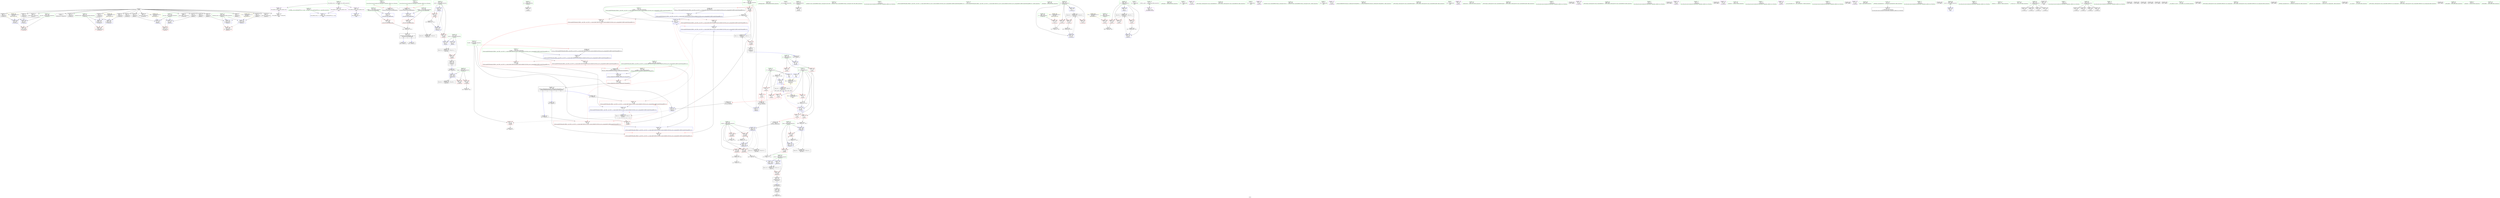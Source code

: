 digraph "SVFG" {
	label="SVFG";

	Node0x55bc6b2b18e0 [shape=record,color=grey,label="{NodeID: 0\nNullPtr}"];
	Node0x55bc6b2b18e0 -> Node0x55bc6b2d31c0[style=solid];
	Node0x55bc6b2b18e0 -> Node0x55bc6b2d32c0[style=solid];
	Node0x55bc6b2b18e0 -> Node0x55bc6b2d3390[style=solid];
	Node0x55bc6b2b18e0 -> Node0x55bc6b2d3460[style=solid];
	Node0x55bc6b2b18e0 -> Node0x55bc6b2d3530[style=solid];
	Node0x55bc6b2b18e0 -> Node0x55bc6b2d3600[style=solid];
	Node0x55bc6b2b18e0 -> Node0x55bc6b2d36d0[style=solid];
	Node0x55bc6b2b18e0 -> Node0x55bc6b2d37a0[style=solid];
	Node0x55bc6b2b18e0 -> Node0x55bc6b2d3870[style=solid];
	Node0x55bc6b2b18e0 -> Node0x55bc6b2d3940[style=solid];
	Node0x55bc6b2b18e0 -> Node0x55bc6b2d3a10[style=solid];
	Node0x55bc6b2b18e0 -> Node0x55bc6b2d3ae0[style=solid];
	Node0x55bc6b2b18e0 -> Node0x55bc6b2d3bb0[style=solid];
	Node0x55bc6b2b18e0 -> Node0x55bc6b2d3c80[style=solid];
	Node0x55bc6b2b18e0 -> Node0x55bc6b2d3d50[style=solid];
	Node0x55bc6b2b18e0 -> Node0x55bc6b2d3e20[style=solid];
	Node0x55bc6b2b18e0 -> Node0x55bc6b2d3ef0[style=solid];
	Node0x55bc6b2b18e0 -> Node0x55bc6b2d93e0[style=solid];
	Node0x55bc6b30f400 [shape=record,color=black,label="{NodeID: 443\n314 = PHI(211, 211, )\n1st arg _ZStorSt13_Ios_OpenmodeS_ }"];
	Node0x55bc6b30f400 -> Node0x55bc6b2d4cc0[style=solid];
	Node0x55bc6b2f46b0 [shape=record,color=black,label="{NodeID: 360\nMR_26V_2 = PHI(MR_26V_4, MR_26V_1, )\npts\{142 \}\n}"];
	Node0x55bc6b2d4160 [shape=record,color=blue,label="{NodeID: 194\n137\<--164\nretval\<--\n_Z5solvev\n}"];
	Node0x55bc6b2d4160 -> Node0x55bc6b2f41b0[style=dashed];
	Node0x55bc6b2d1170 [shape=record,color=black,label="{NodeID: 111\n390\<--373\n\<--in\n_Z6solve_v\n}"];
	Node0x55bc6b2cf3e0 [shape=record,color=green,label="{NodeID: 28\n55\<--56\nA.addr\<--A.addr_field_insensitive\n_Z3gcdxx\n|{|<s4>3}}"];
	Node0x55bc6b2cf3e0 -> Node0x55bc6b2d6f60[style=solid];
	Node0x55bc6b2cf3e0 -> Node0x55bc6b2d7030[style=solid];
	Node0x55bc6b2cf3e0 -> Node0x55bc6b2d94e0[style=solid];
	Node0x55bc6b2cf3e0 -> Node0x55bc6b2d9680[style=solid];
	Node0x55bc6b2cf3e0:s4 -> Node0x55bc6b30f7a0[style=solid,color=red];
	Node0x55bc6b2d7370 [shape=record,color=red,label="{NodeID: 139\n95\<--78\n\<--__a.addr\n_ZSt4swapIxENSt9enable_ifIXsr6__and_ISt6__not_ISt15__is_tuple_likeIT_EESt21is_move_constructibleIS3_ESt18is_move_assignableIS3_EEE5valueEvE4typeERS3_SC_\n}"];
	Node0x55bc6b2d7370 -> Node0x55bc6b2d99c0[style=solid];
	Node0x55bc6b2d1ca0 [shape=record,color=green,label="{NodeID: 56\n235\<--236\n_ZNSi6ignoreEl\<--_ZNSi6ignoreEl_field_insensitive\n}"];
	Node0x55bc6b2e3aa0 [shape=record,color=grey,label="{NodeID: 333\n129 = cmp(128, 122, )\n}"];
	Node0x55bc6b2e3aa0 -> Node0x55bc6b2d9dd0[style=solid];
	Node0x55bc6b2d8a30 [shape=record,color=red,label="{NodeID: 167\n430\<--377\nexn\<--exn.slot\n_Z6solve_v\n}"];
	Node0x55bc6b2d3600 [shape=record,color=black,label="{NodeID: 84\n268\<--3\n\<--dummyVal\n_Z7solve_Av\n}"];
	Node0x55bc6b2d3600 -> Node0x55bc6b2d4980[style=solid];
	Node0x55bc6b2c60c0 [shape=record,color=green,label="{NodeID: 1\n7\<--1\n__dso_handle\<--dummyObj\nGlob }"];
	Node0x55bc6b30f580 [shape=record,color=black,label="{NodeID: 444\n53 = PHI(145, )\n0th arg _Z3gcdxx }"];
	Node0x55bc6b30f580 -> Node0x55bc6b2d94e0[style=solid];
	Node0x55bc6b2f4bb0 [shape=record,color=black,label="{NodeID: 361\nMR_28V_2 = PHI(MR_28V_4, MR_28V_1, )\npts\{144 \}\n}"];
	Node0x55bc6b2d4230 [shape=record,color=blue,label="{NodeID: 195\n141\<--122\nresult\<--\n_Z5solvev\n}"];
	Node0x55bc6b2d4230 -> Node0x55bc6b2d7ed0[style=dashed];
	Node0x55bc6b2d4230 -> Node0x55bc6b2d7fa0[style=dashed];
	Node0x55bc6b2d4230 -> Node0x55bc6b2d44a0[style=dashed];
	Node0x55bc6b2d4230 -> Node0x55bc6b2f46b0[style=dashed];
	Node0x55bc6b2d1240 [shape=record,color=black,label="{NodeID: 112\n398\<--375\n\<--out\n_Z6solve_v\n}"];
	Node0x55bc6b2cf4b0 [shape=record,color=green,label="{NodeID: 29\n57\<--58\nB.addr\<--B.addr_field_insensitive\n_Z3gcdxx\n|{|<s3>3}}"];
	Node0x55bc6b2cf4b0 -> Node0x55bc6b2d7100[style=solid];
	Node0x55bc6b2cf4b0 -> Node0x55bc6b2d71d0[style=solid];
	Node0x55bc6b2cf4b0 -> Node0x55bc6b2d95b0[style=solid];
	Node0x55bc6b2cf4b0:s3 -> Node0x55bc6b30f8b0[style=solid,color=red];
	Node0x55bc6b2d7440 [shape=record,color=red,label="{NodeID: 140\n92\<--80\n\<--__b.addr\n_ZSt4swapIxENSt9enable_ifIXsr6__and_ISt6__not_ISt15__is_tuple_likeIT_EESt21is_move_constructibleIS3_ESt18is_move_assignableIS3_EEE5valueEvE4typeERS3_SC_\n|{<s0>5}}"];
	Node0x55bc6b2d7440:s0 -> Node0x55bc6b30f9f0[style=solid,color=red];
	Node0x55bc6b2d1da0 [shape=record,color=green,label="{NodeID: 57\n244\<--245\n_ZStlsISt11char_traitsIcEERSt13basic_ostreamIcT_ES5_PKc\<--_ZStlsISt11char_traitsIcEERSt13basic_ostreamIcT_ES5_PKc_field_insensitive\n}"];
	Node0x55bc6b2e3c20 [shape=record,color=grey,label="{NodeID: 334\n253 = cmp(252, 164, )\n}"];
	Node0x55bc6b2d8b00 [shape=record,color=red,label="{NodeID: 168\n431\<--379\nsel\<--ehselector.slot\n_Z6solve_v\n}"];
	Node0x55bc6b2d36d0 [shape=record,color=black,label="{NodeID: 85\n270\<--3\n\<--dummyVal\n_Z7solve_Av\n}"];
	Node0x55bc6b2d36d0 -> Node0x55bc6b2d4a50[style=solid];
	Node0x55bc6b2c77e0 [shape=record,color=green,label="{NodeID: 2\n9\<--1\n\<--dummyObj\nCan only get source location for instruction, argument, global var or function.}"];
	Node0x55bc6b30f690 [shape=record,color=black,label="{NodeID: 445\n54 = PHI(146, )\n1st arg _Z3gcdxx }"];
	Node0x55bc6b30f690 -> Node0x55bc6b2d95b0[style=solid];
	Node0x55bc6b2d4300 [shape=record,color=blue,label="{NodeID: 196\n143\<--168\ntemp\<--div3\n_Z5solvev\n}"];
	Node0x55bc6b2d4300 -> Node0x55bc6b2d8070[style=dashed];
	Node0x55bc6b2d4300 -> Node0x55bc6b2d8140[style=dashed];
	Node0x55bc6b2d4300 -> Node0x55bc6b2d43d0[style=dashed];
	Node0x55bc6b2d4300 -> Node0x55bc6b2f4bb0[style=dashed];
	Node0x55bc6b2d1310 [shape=record,color=black,label="{NodeID: 113\n435\<--440\n_ZSt4moveIRxEONSt16remove_referenceIT_E4typeEOS2__ret\<--\n_ZSt4moveIRxEONSt16remove_referenceIT_E4typeEOS2_\n|{<s0>4|<s1>5|<s2>6}}"];
	Node0x55bc6b2d1310:s0 -> Node0x55bc6b311250[style=solid,color=blue];
	Node0x55bc6b2d1310:s1 -> Node0x55bc6b3113f0[style=solid,color=blue];
	Node0x55bc6b2d1310:s2 -> Node0x55bc6b310b30[style=solid,color=blue];
	Node0x55bc6b2cf580 [shape=record,color=green,label="{NodeID: 30\n70\<--71\n_ZSt4swapIxENSt9enable_ifIXsr6__and_ISt6__not_ISt15__is_tuple_likeIT_EESt21is_move_constructibleIS3_ESt18is_move_assignableIS3_EEE5valueEvE4typeERS3_SC_\<--_ZSt4swapIxENSt9enable_ifIXsr6__and_ISt6__not_ISt15__is_tuple_likeIT_EESt21is_move_constructibleIS3_ESt18is_move_assignableIS3_EEE5valueEvE4typeERS3_SC__field_insensitive\n}"];
	Node0x55bc6b2d7510 [shape=record,color=red,label="{NodeID: 141\n99\<--80\n\<--__b.addr\n_ZSt4swapIxENSt9enable_ifIXsr6__and_ISt6__not_ISt15__is_tuple_likeIT_EESt21is_move_constructibleIS3_ESt18is_move_assignableIS3_EEE5valueEvE4typeERS3_SC_\n}"];
	Node0x55bc6b2d7510 -> Node0x55bc6b2d9a90[style=solid];
	Node0x55bc6b2d1ea0 [shape=record,color=green,label="{NodeID: 58\n248\<--249\n_ZNSolsEi\<--_ZNSolsEi_field_insensitive\n}"];
	Node0x55bc6b2e3da0 [shape=record,color=grey,label="{NodeID: 335\n227 = cmp(225, 226, )\n}"];
	Node0x55bc6b2d8bd0 [shape=record,color=red,label="{NodeID: 169\n395\<--381\n\<--T\n_Z6solve_v\n}"];
	Node0x55bc6b2d8bd0 -> Node0x55bc6b2e43a0[style=solid];
	Node0x55bc6b2d37a0 [shape=record,color=black,label="{NodeID: 86\n305\<--3\nlpad.val\<--dummyVal\n_Z7solve_Av\n}"];
	Node0x55bc6b2c2cc0 [shape=record,color=green,label="{NodeID: 3\n13\<--1\n.str\<--dummyObj\nGlob }"];
	Node0x55bc6b30f7a0 [shape=record,color=black,label="{NodeID: 446\n76 = PHI(55, )\n0th arg _ZSt4swapIxENSt9enable_ifIXsr6__and_ISt6__not_ISt15__is_tuple_likeIT_EESt21is_move_constructibleIS3_ESt18is_move_assignableIS3_EEE5valueEvE4typeERS3_SC_ }"];
	Node0x55bc6b30f7a0 -> Node0x55bc6b2d9750[style=solid];
	Node0x55bc6b2d43d0 [shape=record,color=blue,label="{NodeID: 197\n143\<--176\ntemp\<--div5\n_Z5solvev\n}"];
	Node0x55bc6b2d43d0 -> Node0x55bc6b2d8070[style=dashed];
	Node0x55bc6b2d43d0 -> Node0x55bc6b2d8140[style=dashed];
	Node0x55bc6b2d43d0 -> Node0x55bc6b2d43d0[style=dashed];
	Node0x55bc6b2d43d0 -> Node0x55bc6b2f4bb0[style=dashed];
	Node0x55bc6b2d13e0 [shape=record,color=purple,label="{NodeID: 114\n34\<--4\n\<--_ZStL8__ioinit\n__cxx_global_var_init\n}"];
	Node0x55bc6b2cf680 [shape=record,color=green,label="{NodeID: 31\n78\<--79\n__a.addr\<--__a.addr_field_insensitive\n_ZSt4swapIxENSt9enable_ifIXsr6__and_ISt6__not_ISt15__is_tuple_likeIT_EESt21is_move_constructibleIS3_ESt18is_move_assignableIS3_EEE5valueEvE4typeERS3_SC_\n}"];
	Node0x55bc6b2cf680 -> Node0x55bc6b2d72a0[style=solid];
	Node0x55bc6b2cf680 -> Node0x55bc6b2d7370[style=solid];
	Node0x55bc6b2cf680 -> Node0x55bc6b2d9750[style=solid];
	Node0x55bc6b2da5f0 [shape=record,color=yellow,style=double,label="{NodeID: 391\n30V_1 = ENCHI(MR_30V_0)\npts\{195 \}\nFun[_Z7solve_Av]}"];
	Node0x55bc6b2da5f0 -> Node0x55bc6b2d47e0[style=dashed];
	Node0x55bc6b2da5f0 -> Node0x55bc6b2d4980[style=dashed];
	Node0x55bc6b2d75e0 [shape=record,color=red,label="{NodeID: 142\n90\<--87\n\<--call\n_ZSt4swapIxENSt9enable_ifIXsr6__and_ISt6__not_ISt15__is_tuple_likeIT_EESt21is_move_constructibleIS3_ESt18is_move_assignableIS3_EEE5valueEvE4typeERS3_SC_\n}"];
	Node0x55bc6b2d75e0 -> Node0x55bc6b2d98f0[style=solid];
	Node0x55bc6b2d1fa0 [shape=record,color=green,label="{NodeID: 59\n258\<--259\n_ZNSolsEx\<--_ZNSolsEx_field_insensitive\n}"];
	Node0x55bc6b2e3f20 [shape=record,color=grey,label="{NodeID: 336\n112 = cmp(111, 9, )\n}"];
	Node0x55bc6b2d8ca0 [shape=record,color=red,label="{NodeID: 170\n394\<--383\n\<--tt\n_Z6solve_v\n}"];
	Node0x55bc6b2d8ca0 -> Node0x55bc6b2e43a0[style=solid];
	Node0x55bc6b2d3870 [shape=record,color=black,label="{NodeID: 87\n306\<--3\nlpad.val28\<--dummyVal\n_Z7solve_Av\n}"];
	Node0x55bc6b2c6b90 [shape=record,color=green,label="{NodeID: 4\n15\<--1\n.str.1\<--dummyObj\nGlob }"];
	Node0x55bc6b30f8b0 [shape=record,color=black,label="{NodeID: 447\n77 = PHI(57, )\n1st arg _ZSt4swapIxENSt9enable_ifIXsr6__and_ISt6__not_ISt15__is_tuple_likeIT_EESt21is_move_constructibleIS3_ESt18is_move_assignableIS3_EEE5valueEvE4typeERS3_SC_ }"];
	Node0x55bc6b30f8b0 -> Node0x55bc6b2d9820[style=solid];
	Node0x55bc6b2d44a0 [shape=record,color=blue,label="{NodeID: 198\n141\<--179\nresult\<--inc\n_Z5solvev\n}"];
	Node0x55bc6b2d44a0 -> Node0x55bc6b2d7ed0[style=dashed];
	Node0x55bc6b2d44a0 -> Node0x55bc6b2d7fa0[style=dashed];
	Node0x55bc6b2d44a0 -> Node0x55bc6b2d44a0[style=dashed];
	Node0x55bc6b2d44a0 -> Node0x55bc6b2f46b0[style=dashed];
	Node0x55bc6b2d5fe0 [shape=record,color=purple,label="{NodeID: 115\n204\<--13\n\<--.str\n_Z7solve_Av\n}"];
	Node0x55bc6b2cf750 [shape=record,color=green,label="{NodeID: 32\n80\<--81\n__b.addr\<--__b.addr_field_insensitive\n_ZSt4swapIxENSt9enable_ifIXsr6__and_ISt6__not_ISt15__is_tuple_likeIT_EESt21is_move_constructibleIS3_ESt18is_move_assignableIS3_EEE5valueEvE4typeERS3_SC_\n}"];
	Node0x55bc6b2cf750 -> Node0x55bc6b2d7440[style=solid];
	Node0x55bc6b2cf750 -> Node0x55bc6b2d7510[style=solid];
	Node0x55bc6b2cf750 -> Node0x55bc6b2d9820[style=solid];
	Node0x55bc6b2da700 [shape=record,color=yellow,style=double,label="{NodeID: 392\n32V_1 = ENCHI(MR_32V_0)\npts\{197 \}\nFun[_Z7solve_Av]}"];
	Node0x55bc6b2da700 -> Node0x55bc6b2d48b0[style=dashed];
	Node0x55bc6b2da700 -> Node0x55bc6b2d4a50[style=dashed];
	Node0x55bc6b2d76b0 [shape=record,color=red,label="{NodeID: 143\n94\<--93\n\<--call1\n_ZSt4swapIxENSt9enable_ifIXsr6__and_ISt6__not_ISt15__is_tuple_likeIT_EESt21is_move_constructibleIS3_ESt18is_move_assignableIS3_EEE5valueEvE4typeERS3_SC_\n}"];
	Node0x55bc6b2d76b0 -> Node0x55bc6b2d99c0[style=solid];
	Node0x55bc6b2d20a0 [shape=record,color=green,label="{NodeID: 60\n273\<--274\n_ZNSt14basic_ofstreamIcSt11char_traitsIcEED1Ev\<--_ZNSt14basic_ofstreamIcSt11char_traitsIcEED1Ev_field_insensitive\n}"];
	Node0x55bc6b2e40a0 [shape=record,color=grey,label="{NodeID: 337\n121 = cmp(119, 122, )\n}"];
	Node0x55bc6b2d8d70 [shape=record,color=red,label="{NodeID: 171\n401\<--383\n\<--tt\n_Z6solve_v\n}"];
	Node0x55bc6b2d3940 [shape=record,color=black,label="{NodeID: 88\n410\<--3\n\<--dummyVal\n_Z6solve_v\n}"];
	Node0x55bc6b2c6c20 [shape=record,color=green,label="{NodeID: 5\n17\<--1\n.str.2\<--dummyObj\nGlob }"];
	Node0x55bc6b30f9f0 [shape=record,color=black,label="{NodeID: 448\n436 = PHI(86, 92, 82, )\n0th arg _ZSt4moveIRxEONSt16remove_referenceIT_E4typeEOS2_ }"];
	Node0x55bc6b30f9f0 -> Node0x55bc6b2dc300[style=solid];
	Node0x55bc6b2d4570 [shape=record,color=blue,label="{NodeID: 199\n137\<--182\nretval\<--\n_Z5solvev\n}"];
	Node0x55bc6b2d4570 -> Node0x55bc6b2f41b0[style=dashed];
	Node0x55bc6b2d6070 [shape=record,color=purple,label="{NodeID: 116\n385\<--13\n\<--.str\n_Z6solve_v\n}"];
	Node0x55bc6b2cf820 [shape=record,color=green,label="{NodeID: 33\n82\<--83\n__tmp\<--__tmp_field_insensitive\n_ZSt4swapIxENSt9enable_ifIXsr6__and_ISt6__not_ISt15__is_tuple_likeIT_EESt21is_move_constructibleIS3_ESt18is_move_assignableIS3_EEE5valueEvE4typeERS3_SC_\n|{|<s1>6}}"];
	Node0x55bc6b2cf820 -> Node0x55bc6b2d98f0[style=solid];
	Node0x55bc6b2cf820:s1 -> Node0x55bc6b30f9f0[style=solid,color=red];
	Node0x55bc6b2da7e0 [shape=record,color=yellow,style=double,label="{NodeID: 393\n34V_1 = ENCHI(MR_34V_0)\npts\{199 \}\nFun[_Z7solve_Av]}"];
	Node0x55bc6b2da7e0 -> Node0x55bc6b2d83b0[style=dashed];
	Node0x55bc6b2d7780 [shape=record,color=red,label="{NodeID: 144\n98\<--97\n\<--call2\n_ZSt4swapIxENSt9enable_ifIXsr6__and_ISt6__not_ISt15__is_tuple_likeIT_EESt21is_move_constructibleIS3_ESt18is_move_assignableIS3_EEE5valueEvE4typeERS3_SC_\n}"];
	Node0x55bc6b2d7780 -> Node0x55bc6b2d9a90[style=solid];
	Node0x55bc6b2d21a0 [shape=record,color=green,label="{NodeID: 61\n283\<--284\n_ZStlsISt11char_traitsIcEERSt13basic_ostreamIcT_ES5_c\<--_ZStlsISt11char_traitsIcEERSt13basic_ostreamIcT_ES5_c_field_insensitive\n}"];
	Node0x55bc6b2e4220 [shape=record,color=grey,label="{NodeID: 338\n173 = cmp(171, 172, )\n}"];
	Node0x55bc6b2d8e40 [shape=record,color=red,label="{NodeID: 172\n406\<--383\n\<--tt\n_Z6solve_v\n}"];
	Node0x55bc6b2d8e40 -> Node0x55bc6b2e3320[style=solid];
	Node0x55bc6b2d3a10 [shape=record,color=black,label="{NodeID: 89\n411\<--3\n\<--dummyVal\n_Z6solve_v\n}"];
	Node0x55bc6b2d3a10 -> Node0x55bc6b2dbfc0[style=solid];
	Node0x55bc6b2c62a0 [shape=record,color=green,label="{NodeID: 6\n19\<--1\n.str.3\<--dummyObj\nGlob }"];
	Node0x55bc6b310900 [shape=record,color=black,label="{NodeID: 449\n209 = PHI(312, )\n}"];
	Node0x55bc6b2d4640 [shape=record,color=blue,label="{NodeID: 200\n200\<--223\ntt\<--\n_Z7solve_Av\n}"];
	Node0x55bc6b2d4640 -> Node0x55bc6b2f32b0[style=dashed];
	Node0x55bc6b2d6100 [shape=record,color=purple,label="{NodeID: 117\n214\<--15\n\<--.str.1\n_Z7solve_Av\n}"];
	Node0x55bc6b2cf8f0 [shape=record,color=green,label="{NodeID: 34\n88\<--89\n_ZSt4moveIRxEONSt16remove_referenceIT_E4typeEOS2_\<--_ZSt4moveIRxEONSt16remove_referenceIT_E4typeEOS2__field_insensitive\n}"];
	Node0x55bc6b2d7850 [shape=record,color=red,label="{NodeID: 145\n132\<--106\n\<--retval\n_Z6power2x\n}"];
	Node0x55bc6b2d7850 -> Node0x55bc6b2d06e0[style=solid];
	Node0x55bc6b2d22a0 [shape=record,color=green,label="{NodeID: 62\n291\<--292\n_ZNSt14basic_ifstreamIcSt11char_traitsIcEE5closeEv\<--_ZNSt14basic_ifstreamIcSt11char_traitsIcEE5closeEv_field_insensitive\n}"];
	Node0x55bc6b2e43a0 [shape=record,color=grey,label="{NodeID: 339\n396 = cmp(394, 395, )\n}"];
	Node0x55bc6b2d8f10 [shape=record,color=red,label="{NodeID: 173\n440\<--437\n\<--__t.addr\n_ZSt4moveIRxEONSt16remove_referenceIT_E4typeEOS2_\n}"];
	Node0x55bc6b2d8f10 -> Node0x55bc6b2d1310[style=solid];
	Node0x55bc6b2d3ae0 [shape=record,color=black,label="{NodeID: 90\n413\<--3\n\<--dummyVal\n_Z6solve_v\n}"];
	Node0x55bc6b2d3ae0 -> Node0x55bc6b2dc090[style=solid];
	Node0x55bc6b2c6360 [shape=record,color=green,label="{NodeID: 7\n21\<--1\n.str.4\<--dummyObj\nGlob }"];
	Node0x55bc6b310b30 [shape=record,color=black,label="{NodeID: 450\n97 = PHI(435, )\n}"];
	Node0x55bc6b310b30 -> Node0x55bc6b2d7780[style=solid];
	Node0x55bc6b2d4710 [shape=record,color=blue,label="{NodeID: 201\n202\<--239\ntemp\<--call12\n_Z7solve_Av\n}"];
	Node0x55bc6b2d4710 -> Node0x55bc6b2d86f0[style=dashed];
	Node0x55bc6b2d4710 -> Node0x55bc6b2d87c0[style=dashed];
	Node0x55bc6b2d4710 -> Node0x55bc6b2f37b0[style=dashed];
	Node0x55bc6b2d61d0 [shape=record,color=purple,label="{NodeID: 118\n388\<--15\n\<--.str.1\n_Z6solve_v\n}"];
	Node0x55bc6b2cf9f0 [shape=record,color=green,label="{NodeID: 35\n102\<--103\n_Z6power2x\<--_Z6power2x_field_insensitive\n}"];
	Node0x55bc6b2d7920 [shape=record,color=red,label="{NodeID: 146\n111\<--108\n\<--N.addr\n_Z6power2x\n}"];
	Node0x55bc6b2d7920 -> Node0x55bc6b2e3f20[style=solid];
	Node0x55bc6b2d23a0 [shape=record,color=green,label="{NodeID: 63\n294\<--295\n_ZNSt14basic_ofstreamIcSt11char_traitsIcEE5closeEv\<--_ZNSt14basic_ofstreamIcSt11char_traitsIcEE5closeEv_field_insensitive\n}"];
	Node0x55bc6b2e4520 [shape=record,color=grey,label="{NodeID: 340\n160 = cmp(159, 161, )\n}"];
	Node0x55bc6b2d8fe0 [shape=record,color=blue,label="{NodeID: 174\n8\<--9\nP\<--\nGlob }"];
	Node0x55bc6b2d8fe0 -> Node0x55bc6b2d9f70[style=dashed];
	Node0x55bc6b2d3bb0 [shape=record,color=black,label="{NodeID: 91\n416\<--3\n\<--dummyVal\n_Z6solve_v\n}"];
	Node0x55bc6b2c6420 [shape=record,color=green,label="{NodeID: 8\n24\<--1\n\<--dummyObj\nCan only get source location for instruction, argument, global var or function.}"];
	Node0x55bc6b310c70 [shape=record,color=black,label="{NodeID: 451\n230 = PHI()\n}"];
	Node0x55bc6b2d47e0 [shape=record,color=blue,label="{NodeID: 202\n194\<--262\nexn.slot\<--\n_Z7solve_Av\n}"];
	Node0x55bc6b2d47e0 -> Node0x55bc6b2d8210[style=dashed];
	Node0x55bc6b2d62a0 [shape=record,color=purple,label="{NodeID: 119\n242\<--17\n\<--.str.2\n_Z7solve_Av\n}"];
	Node0x55bc6b2cfaf0 [shape=record,color=green,label="{NodeID: 36\n106\<--107\nretval\<--retval_field_insensitive\n_Z6power2x\n}"];
	Node0x55bc6b2cfaf0 -> Node0x55bc6b2d7850[style=solid];
	Node0x55bc6b2cfaf0 -> Node0x55bc6b2d9c30[style=solid];
	Node0x55bc6b2cfaf0 -> Node0x55bc6b2d9dd0[style=solid];
	Node0x55bc6b2d79f0 [shape=record,color=red,label="{NodeID: 147\n118\<--108\n\<--N.addr\n_Z6power2x\n}"];
	Node0x55bc6b2d79f0 -> Node0x55bc6b2e2d20[style=solid];
	Node0x55bc6b2d24a0 [shape=record,color=green,label="{NodeID: 64\n298\<--299\n_ZNSt14basic_ifstreamIcSt11char_traitsIcEED1Ev\<--_ZNSt14basic_ifstreamIcSt11char_traitsIcEED1Ev_field_insensitive\n}"];
	Node0x55bc6b2e46a0 [shape=record,color=grey,label="{NodeID: 341\n63 = cmp(62, 9, )\n}"];
	Node0x55bc6b2d90e0 [shape=record,color=blue,label="{NodeID: 175\n11\<--9\nQ\<--\nGlob }"];
	Node0x55bc6b2d90e0 -> Node0x55bc6b2d9f70[style=dashed];
	Node0x55bc6b2d3c80 [shape=record,color=black,label="{NodeID: 92\n417\<--3\n\<--dummyVal\n_Z6solve_v\n}"];
	Node0x55bc6b2d3c80 -> Node0x55bc6b2dc160[style=solid];
	Node0x55bc6b2c6ef0 [shape=record,color=green,label="{NodeID: 9\n115\<--1\n\<--dummyObj\nCan only get source location for instruction, argument, global var or function.}"];
	Node0x55bc6b310d40 [shape=record,color=black,label="{NodeID: 452\n234 = PHI()\n}"];
	Node0x55bc6b2d48b0 [shape=record,color=blue,label="{NodeID: 203\n196\<--264\nehselector.slot\<--\n_Z7solve_Av\n}"];
	Node0x55bc6b2d48b0 -> Node0x55bc6b2d82e0[style=dashed];
	Node0x55bc6b2d6370 [shape=record,color=purple,label="{NodeID: 120\n399\<--17\n\<--.str.2\n_Z6solve_v\n}"];
	Node0x55bc6b2cfbc0 [shape=record,color=green,label="{NodeID: 37\n108\<--109\nN.addr\<--N.addr_field_insensitive\n_Z6power2x\n}"];
	Node0x55bc6b2cfbc0 -> Node0x55bc6b2d7920[style=solid];
	Node0x55bc6b2cfbc0 -> Node0x55bc6b2d79f0[style=solid];
	Node0x55bc6b2cfbc0 -> Node0x55bc6b2d7ac0[style=solid];
	Node0x55bc6b2cfbc0 -> Node0x55bc6b2d7b90[style=solid];
	Node0x55bc6b2cfbc0 -> Node0x55bc6b2d9b60[style=solid];
	Node0x55bc6b2cfbc0 -> Node0x55bc6b2d9d00[style=solid];
	Node0x55bc6b2d7ac0 [shape=record,color=red,label="{NodeID: 148\n124\<--108\n\<--N.addr\n_Z6power2x\n}"];
	Node0x55bc6b2d7ac0 -> Node0x55bc6b2e37a0[style=solid];
	Node0x55bc6b2d25a0 [shape=record,color=green,label="{NodeID: 65\n315\<--316\n__a.addr\<--__a.addr_field_insensitive\n_ZStorSt13_Ios_OpenmodeS_\n}"];
	Node0x55bc6b2d25a0 -> Node0x55bc6b2d8890[style=solid];
	Node0x55bc6b2d25a0 -> Node0x55bc6b2d4bf0[style=solid];
	Node0x55bc6b2d91e0 [shape=record,color=blue,label="{NodeID: 176\n446\<--24\nllvm.global_ctors_0\<--\nGlob }"];
	Node0x55bc6b2d3d50 [shape=record,color=black,label="{NodeID: 93\n419\<--3\n\<--dummyVal\n_Z6solve_v\n}"];
	Node0x55bc6b2d3d50 -> Node0x55bc6b2dc230[style=solid];
	Node0x55bc6b2c6fb0 [shape=record,color=green,label="{NodeID: 10\n120\<--1\n\<--dummyObj\nCan only get source location for instruction, argument, global var or function.}"];
	Node0x55bc6b310e10 [shape=record,color=black,label="{NodeID: 453\n238 = PHI()\n}"];
	Node0x55bc6b2d4980 [shape=record,color=blue,label="{NodeID: 204\n194\<--268\nexn.slot\<--\n_Z7solve_Av\n}"];
	Node0x55bc6b2d4980 -> Node0x55bc6b2d8210[style=dashed];
	Node0x55bc6b2d6440 [shape=record,color=purple,label="{NodeID: 121\n250\<--19\n\<--.str.3\n_Z7solve_Av\n}"];
	Node0x55bc6b2cfc90 [shape=record,color=green,label="{NodeID: 38\n134\<--135\n_Z5solvev\<--_Z5solvev_field_insensitive\n}"];
	Node0x55bc6b2d7b90 [shape=record,color=red,label="{NodeID: 149\n128\<--108\n\<--N.addr\n_Z6power2x\n}"];
	Node0x55bc6b2d7b90 -> Node0x55bc6b2e3aa0[style=solid];
	Node0x55bc6b2d2670 [shape=record,color=green,label="{NodeID: 66\n317\<--318\n__b.addr\<--__b.addr_field_insensitive\n_ZStorSt13_Ios_OpenmodeS_\n}"];
	Node0x55bc6b2d2670 -> Node0x55bc6b2d8960[style=solid];
	Node0x55bc6b2d2670 -> Node0x55bc6b2d4cc0[style=solid];
	Node0x55bc6b2eedb0 [shape=record,color=black,label="{NodeID: 343\nMR_2V_3 = PHI(MR_2V_5, MR_2V_2, )\npts\{56 \}\n}"];
	Node0x55bc6b2eedb0 -> Node0x55bc6b2d6f60[style=dashed];
	Node0x55bc6b2eedb0 -> Node0x55bc6b2d7030[style=dashed];
	Node0x55bc6b2eedb0 -> Node0x55bc6b2d9680[style=dashed];
	Node0x55bc6b2d92e0 [shape=record,color=blue,label="{NodeID: 177\n447\<--25\nllvm.global_ctors_1\<--_GLOBAL__sub_I_decltypeNULL_0_1.cpp\nGlob }"];
	Node0x55bc6b2d3e20 [shape=record,color=black,label="{NodeID: 94\n432\<--3\nlpad.val\<--dummyVal\n_Z6solve_v\n}"];
	Node0x55bc6b2c7070 [shape=record,color=green,label="{NodeID: 11\n122\<--1\n\<--dummyObj\nCan only get source location for instruction, argument, global var or function.}"];
	Node0x55bc6b310ee0 [shape=record,color=black,label="{NodeID: 454\n239 = PHI(136, )\n}"];
	Node0x55bc6b310ee0 -> Node0x55bc6b2d4710[style=solid];
	Node0x55bc6b2d4a50 [shape=record,color=blue,label="{NodeID: 205\n196\<--270\nehselector.slot\<--\n_Z7solve_Av\n}"];
	Node0x55bc6b2d4a50 -> Node0x55bc6b2d82e0[style=dashed];
	Node0x55bc6b2d6510 [shape=record,color=purple,label="{NodeID: 122\n403\<--19\n\<--.str.3\n_Z6solve_v\n}"];
	Node0x55bc6b2cfd90 [shape=record,color=green,label="{NodeID: 39\n137\<--138\nretval\<--retval_field_insensitive\n_Z5solvev\n}"];
	Node0x55bc6b2cfd90 -> Node0x55bc6b2d7c60[style=solid];
	Node0x55bc6b2cfd90 -> Node0x55bc6b2d4160[style=solid];
	Node0x55bc6b2cfd90 -> Node0x55bc6b2d4570[style=solid];
	Node0x55bc6b2d7c60 [shape=record,color=red,label="{NodeID: 150\n185\<--137\n\<--retval\n_Z5solvev\n}"];
	Node0x55bc6b2d7c60 -> Node0x55bc6b2d0950[style=solid];
	Node0x55bc6b2d2740 [shape=record,color=green,label="{NodeID: 67\n325\<--326\n__gxx_personality_v0\<--__gxx_personality_v0_field_insensitive\n}"];
	Node0x55bc6b2ef2b0 [shape=record,color=black,label="{NodeID: 344\nMR_4V_3 = PHI(MR_4V_4, MR_4V_2, )\npts\{58 \}\n|{|<s2>3|<s3>3|<s4>3|<s5>3}}"];
	Node0x55bc6b2ef2b0 -> Node0x55bc6b2d7100[style=dashed];
	Node0x55bc6b2ef2b0 -> Node0x55bc6b2d71d0[style=dashed];
	Node0x55bc6b2ef2b0:s2 -> Node0x55bc6b2d75e0[style=dashed,color=red];
	Node0x55bc6b2ef2b0:s3 -> Node0x55bc6b2d76b0[style=dashed,color=red];
	Node0x55bc6b2ef2b0:s4 -> Node0x55bc6b2d7780[style=dashed,color=red];
	Node0x55bc6b2ef2b0:s5 -> Node0x55bc6b2d9a90[style=dashed,color=red];
	Node0x55bc6b2d93e0 [shape=record,color=blue, style = dotted,label="{NodeID: 178\n448\<--3\nllvm.global_ctors_2\<--dummyVal\nGlob }"];
	Node0x55bc6b2d3ef0 [shape=record,color=black,label="{NodeID: 95\n433\<--3\nlpad.val13\<--dummyVal\n_Z6solve_v\n}"];
	Node0x55bc6b2ce490 [shape=record,color=green,label="{NodeID: 12\n161\<--1\n\<--dummyObj\nCan only get source location for instruction, argument, global var or function.}"];
	Node0x55bc6b3110b0 [shape=record,color=black,label="{NodeID: 455\n243 = PHI()\n}"];
	Node0x55bc6b2d4b20 [shape=record,color=blue,label="{NodeID: 206\n200\<--287\ntt\<--inc\n_Z7solve_Av\n}"];
	Node0x55bc6b2d4b20 -> Node0x55bc6b2f32b0[style=dashed];
	Node0x55bc6b2d65e0 [shape=record,color=purple,label="{NodeID: 123\n277\<--21\n\<--.str.4\n_Z7solve_Av\n}"];
	Node0x55bc6b2cfe60 [shape=record,color=green,label="{NodeID: 40\n139\<--140\ng\<--g_field_insensitive\n_Z5solvev\n}"];
	Node0x55bc6b2cfe60 -> Node0x55bc6b2d7d30[style=solid];
	Node0x55bc6b2cfe60 -> Node0x55bc6b2d7e00[style=solid];
	Node0x55bc6b2cfe60 -> Node0x55bc6b2d9ea0[style=solid];
	Node0x55bc6b2d7d30 [shape=record,color=red,label="{NodeID: 151\n149\<--139\n\<--g\n_Z5solvev\n}"];
	Node0x55bc6b2d7d30 -> Node0x55bc6b2e31a0[style=solid];
	Node0x55bc6b2d2840 [shape=record,color=green,label="{NodeID: 68\n362\<--363\nmain\<--main_field_insensitive\n}"];
	Node0x55bc6b2ef7b0 [shape=record,color=black,label="{NodeID: 345\nMR_55V_3 = PHI(MR_55V_4, MR_55V_2, )\npts\{384 \}\n}"];
	Node0x55bc6b2ef7b0 -> Node0x55bc6b2d8ca0[style=dashed];
	Node0x55bc6b2ef7b0 -> Node0x55bc6b2d8d70[style=dashed];
	Node0x55bc6b2ef7b0 -> Node0x55bc6b2d8e40[style=dashed];
	Node0x55bc6b2ef7b0 -> Node0x55bc6b2d4f30[style=dashed];
	Node0x55bc6b2d94e0 [shape=record,color=blue,label="{NodeID: 179\n55\<--53\nA.addr\<--A\n_Z3gcdxx\n}"];
	Node0x55bc6b2d94e0 -> Node0x55bc6b2eedb0[style=dashed];
	Node0x55bc6b2d0510 [shape=record,color=black,label="{NodeID: 96\n36\<--37\n\<--_ZNSt8ios_base4InitD1Ev\nCan only get source location for instruction, argument, global var or function.}"];
	Node0x55bc6b2ce520 [shape=record,color=green,label="{NodeID: 13\n164\<--1\n\<--dummyObj\nCan only get source location for instruction, argument, global var or function.}"];
	Node0x55bc6b311180 [shape=record,color=black,label="{NodeID: 456\n35 = PHI()\n}"];
	Node0x55bc6b2d4bf0 [shape=record,color=blue,label="{NodeID: 207\n315\<--313\n__a.addr\<--__a\n_ZStorSt13_Ios_OpenmodeS_\n}"];
	Node0x55bc6b2d4bf0 -> Node0x55bc6b2d8890[style=dashed];
	Node0x55bc6b2d66b0 [shape=record,color=purple,label="{NodeID: 124\n446\<--23\nllvm.global_ctors_0\<--llvm.global_ctors\nGlob }"];
	Node0x55bc6b2d66b0 -> Node0x55bc6b2d91e0[style=solid];
	Node0x55bc6b2cff30 [shape=record,color=green,label="{NodeID: 41\n141\<--142\nresult\<--result_field_insensitive\n_Z5solvev\n}"];
	Node0x55bc6b2cff30 -> Node0x55bc6b2d7ed0[style=solid];
	Node0x55bc6b2cff30 -> Node0x55bc6b2d7fa0[style=solid];
	Node0x55bc6b2cff30 -> Node0x55bc6b2d4230[style=solid];
	Node0x55bc6b2cff30 -> Node0x55bc6b2d44a0[style=solid];
	Node0x55bc6b2d7e00 [shape=record,color=red,label="{NodeID: 152\n153\<--139\n\<--g\n_Z5solvev\n}"];
	Node0x55bc6b2d7e00 -> Node0x55bc6b2e3020[style=solid];
	Node0x55bc6b2d2940 [shape=record,color=green,label="{NodeID: 69\n365\<--366\nretval\<--retval_field_insensitive\nmain\n}"];
	Node0x55bc6b2d2940 -> Node0x55bc6b2d4d90[style=solid];
	Node0x55bc6b2d95b0 [shape=record,color=blue,label="{NodeID: 180\n57\<--54\nB.addr\<--B\n_Z3gcdxx\n}"];
	Node0x55bc6b2d95b0 -> Node0x55bc6b2ef2b0[style=dashed];
	Node0x55bc6b2d0610 [shape=record,color=black,label="{NodeID: 97\n52\<--73\n_Z3gcdxx_ret\<--\n_Z3gcdxx\n|{<s0>7}}"];
	Node0x55bc6b2d0610:s0 -> Node0x55bc6b311530[style=solid,color=blue];
	Node0x55bc6b2ce5e0 [shape=record,color=green,label="{NodeID: 14\n206\<--1\n\<--dummyObj\nCan only get source location for instruction, argument, global var or function.}"];
	Node0x55bc6b311250 [shape=record,color=black,label="{NodeID: 457\n87 = PHI(435, )\n}"];
	Node0x55bc6b311250 -> Node0x55bc6b2d75e0[style=solid];
	Node0x55bc6b2d4cc0 [shape=record,color=blue,label="{NodeID: 208\n317\<--314\n__b.addr\<--__b\n_ZStorSt13_Ios_OpenmodeS_\n}"];
	Node0x55bc6b2d4cc0 -> Node0x55bc6b2d8960[style=dashed];
	Node0x55bc6b2d67b0 [shape=record,color=purple,label="{NodeID: 125\n447\<--23\nllvm.global_ctors_1\<--llvm.global_ctors\nGlob }"];
	Node0x55bc6b2d67b0 -> Node0x55bc6b2d92e0[style=solid];
	Node0x55bc6b2d0000 [shape=record,color=green,label="{NodeID: 42\n143\<--144\ntemp\<--temp_field_insensitive\n_Z5solvev\n}"];
	Node0x55bc6b2d0000 -> Node0x55bc6b2d8070[style=solid];
	Node0x55bc6b2d0000 -> Node0x55bc6b2d8140[style=solid];
	Node0x55bc6b2d0000 -> Node0x55bc6b2d4300[style=solid];
	Node0x55bc6b2d0000 -> Node0x55bc6b2d43d0[style=solid];
	Node0x55bc6b2d7ed0 [shape=record,color=red,label="{NodeID: 153\n178\<--141\n\<--result\n_Z5solvev\n}"];
	Node0x55bc6b2d7ed0 -> Node0x55bc6b2e2a20[style=solid];
	Node0x55bc6b2d2a10 [shape=record,color=green,label="{NodeID: 70\n370\<--371\n_Z6solve_v\<--_Z6solve_v_field_insensitive\n}"];
	Node0x55bc6b2d9680 [shape=record,color=blue,label="{NodeID: 181\n55\<--67\nA.addr\<--rem\n_Z3gcdxx\n|{<s0>3|<s1>3|<s2>3}}"];
	Node0x55bc6b2d9680:s0 -> Node0x55bc6b2d75e0[style=dashed,color=red];
	Node0x55bc6b2d9680:s1 -> Node0x55bc6b2d76b0[style=dashed,color=red];
	Node0x55bc6b2d9680:s2 -> Node0x55bc6b2d99c0[style=dashed,color=red];
	Node0x55bc6b2d06e0 [shape=record,color=black,label="{NodeID: 98\n104\<--132\n_Z6power2x_ret\<--\n_Z6power2x\n|{<s0>8}}"];
	Node0x55bc6b2d06e0:s0 -> Node0x55bc6b311670[style=solid,color=blue];
	Node0x55bc6b2ce6e0 [shape=record,color=green,label="{NodeID: 15\n210\<--1\n\<--dummyObj\nCan only get source location for instruction, argument, global var or function.|{<s0>10|<s1>31}}"];
	Node0x55bc6b2ce6e0:s0 -> Node0x55bc6b30f130[style=solid,color=red];
	Node0x55bc6b2ce6e0:s1 -> Node0x55bc6b30f130[style=solid,color=red];
	Node0x55bc6b3113f0 [shape=record,color=black,label="{NodeID: 458\n93 = PHI(435, )\n}"];
	Node0x55bc6b3113f0 -> Node0x55bc6b2d76b0[style=solid];
	Node0x55bc6b2d4d90 [shape=record,color=blue,label="{NodeID: 209\n365\<--161\nretval\<--\nmain\n}"];
	Node0x55bc6b2d68b0 [shape=record,color=purple,label="{NodeID: 126\n448\<--23\nllvm.global_ctors_2\<--llvm.global_ctors\nGlob }"];
	Node0x55bc6b2d68b0 -> Node0x55bc6b2d93e0[style=solid];
	Node0x55bc6b2d00d0 [shape=record,color=green,label="{NodeID: 43\n187\<--188\n_Z7solve_Av\<--_Z7solve_Av_field_insensitive\n}"];
	Node0x55bc6b2d7fa0 [shape=record,color=red,label="{NodeID: 154\n182\<--141\n\<--result\n_Z5solvev\n}"];
	Node0x55bc6b2d7fa0 -> Node0x55bc6b2d4570[style=solid];
	Node0x55bc6b2d2b10 [shape=record,color=green,label="{NodeID: 71\n373\<--374\nin\<--in_field_insensitive\n_Z6solve_v\n}"];
	Node0x55bc6b2d2b10 -> Node0x55bc6b2d1170[style=solid];
	Node0x55bc6b2d9750 [shape=record,color=blue,label="{NodeID: 182\n78\<--76\n__a.addr\<--__a\n_ZSt4swapIxENSt9enable_ifIXsr6__and_ISt6__not_ISt15__is_tuple_likeIT_EESt21is_move_constructibleIS3_ESt18is_move_assignableIS3_EEE5valueEvE4typeERS3_SC_\n}"];
	Node0x55bc6b2d9750 -> Node0x55bc6b2d72a0[style=dashed];
	Node0x55bc6b2d9750 -> Node0x55bc6b2d7370[style=dashed];
	Node0x55bc6b2d07b0 [shape=record,color=black,label="{NodeID: 99\n159\<--158\nconv\<--call2\n_Z5solvev\n}"];
	Node0x55bc6b2d07b0 -> Node0x55bc6b2e4520[style=solid];
	Node0x55bc6b2ce7e0 [shape=record,color=green,label="{NodeID: 16\n211\<--1\n\<--dummyObj\nCan only get source location for instruction, argument, global var or function.|{<s0>10|<s1>31}}"];
	Node0x55bc6b2ce7e0:s0 -> Node0x55bc6b30f400[style=solid,color=red];
	Node0x55bc6b2ce7e0:s1 -> Node0x55bc6b30f400[style=solid,color=red];
	Node0x55bc6b311530 [shape=record,color=black,label="{NodeID: 459\n147 = PHI(52, )\n}"];
	Node0x55bc6b311530 -> Node0x55bc6b2d9ea0[style=solid];
	Node0x55bc6b2d4e60 [shape=record,color=blue,label="{NodeID: 210\n383\<--223\ntt\<--\n_Z6solve_v\n}"];
	Node0x55bc6b2d4e60 -> Node0x55bc6b2ef7b0[style=dashed];
	Node0x55bc6b2d69b0 [shape=record,color=red,label="{NodeID: 127\n145\<--8\n\<--P\n_Z5solvev\n|{<s0>7}}"];
	Node0x55bc6b2d69b0:s0 -> Node0x55bc6b30f580[style=solid,color=red];
	Node0x55bc6b2d01d0 [shape=record,color=green,label="{NodeID: 44\n190\<--191\nin\<--in_field_insensitive\n_Z7solve_Av\n}"];
	Node0x55bc6b2d01d0 -> Node0x55bc6b2d0a20[style=solid];
	Node0x55bc6b2d01d0 -> Node0x55bc6b2d0af0[style=solid];
	Node0x55bc6b2d01d0 -> Node0x55bc6b2d0bc0[style=solid];
	Node0x55bc6b2d01d0 -> Node0x55bc6b2d0c90[style=solid];
	Node0x55bc6b2d8070 [shape=record,color=red,label="{NodeID: 155\n171\<--143\n\<--temp\n_Z5solvev\n}"];
	Node0x55bc6b2d8070 -> Node0x55bc6b2e4220[style=solid];
	Node0x55bc6b2d2be0 [shape=record,color=green,label="{NodeID: 72\n375\<--376\nout\<--out_field_insensitive\n_Z6solve_v\n}"];
	Node0x55bc6b2d2be0 -> Node0x55bc6b2d1240[style=solid];
	Node0x55bc6b2d9820 [shape=record,color=blue,label="{NodeID: 183\n80\<--77\n__b.addr\<--__b\n_ZSt4swapIxENSt9enable_ifIXsr6__and_ISt6__not_ISt15__is_tuple_likeIT_EESt21is_move_constructibleIS3_ESt18is_move_assignableIS3_EEE5valueEvE4typeERS3_SC_\n}"];
	Node0x55bc6b2d9820 -> Node0x55bc6b2d7440[style=dashed];
	Node0x55bc6b2d9820 -> Node0x55bc6b2d7510[style=dashed];
	Node0x55bc6b2d0880 [shape=record,color=black,label="{NodeID: 100\n364\<--161\nmain_ret\<--\nmain\n}"];
	Node0x55bc6b2ce8e0 [shape=record,color=green,label="{NodeID: 17\n223\<--1\n\<--dummyObj\nCan only get source location for instruction, argument, global var or function.}"];
	Node0x55bc6b311670 [shape=record,color=black,label="{NodeID: 460\n158 = PHI(104, )\n}"];
	Node0x55bc6b311670 -> Node0x55bc6b2d07b0[style=solid];
	Node0x55bc6b2d4f30 [shape=record,color=blue,label="{NodeID: 211\n383\<--407\ntt\<--inc\n_Z6solve_v\n}"];
	Node0x55bc6b2d4f30 -> Node0x55bc6b2ef7b0[style=dashed];
	Node0x55bc6b2d6a80 [shape=record,color=red,label="{NodeID: 128\n150\<--8\n\<--P\n_Z5solvev\n}"];
	Node0x55bc6b2d6a80 -> Node0x55bc6b2e31a0[style=solid];
	Node0x55bc6b2d02a0 [shape=record,color=green,label="{NodeID: 45\n192\<--193\nout\<--out_field_insensitive\n_Z7solve_Av\n}"];
	Node0x55bc6b2d02a0 -> Node0x55bc6b2d0d60[style=solid];
	Node0x55bc6b2d02a0 -> Node0x55bc6b2d0e30[style=solid];
	Node0x55bc6b2d02a0 -> Node0x55bc6b2d0f00[style=solid];
	Node0x55bc6b2d02a0 -> Node0x55bc6b2d0fd0[style=solid];
	Node0x55bc6b2e2a20 [shape=record,color=grey,label="{NodeID: 322\n179 = Binary(178, 122, )\n}"];
	Node0x55bc6b2e2a20 -> Node0x55bc6b2d44a0[style=solid];
	Node0x55bc6b2d8140 [shape=record,color=red,label="{NodeID: 156\n175\<--143\n\<--temp\n_Z5solvev\n}"];
	Node0x55bc6b2d8140 -> Node0x55bc6b2e34a0[style=solid];
	Node0x55bc6b2d2cb0 [shape=record,color=green,label="{NodeID: 73\n377\<--378\nexn.slot\<--exn.slot_field_insensitive\n_Z6solve_v\n}"];
	Node0x55bc6b2d2cb0 -> Node0x55bc6b2d8a30[style=solid];
	Node0x55bc6b2d2cb0 -> Node0x55bc6b2dbfc0[style=solid];
	Node0x55bc6b2d2cb0 -> Node0x55bc6b2dc160[style=solid];
	Node0x55bc6b2d98f0 [shape=record,color=blue,label="{NodeID: 184\n82\<--90\n__tmp\<--\n_ZSt4swapIxENSt9enable_ifIXsr6__and_ISt6__not_ISt15__is_tuple_likeIT_EESt21is_move_constructibleIS3_ESt18is_move_assignableIS3_EEE5valueEvE4typeERS3_SC_\n}"];
	Node0x55bc6b2d98f0 -> Node0x55bc6b2d76b0[style=dashed];
	Node0x55bc6b2d98f0 -> Node0x55bc6b2d7780[style=dashed];
	Node0x55bc6b2d0950 [shape=record,color=black,label="{NodeID: 101\n136\<--185\n_Z5solvev_ret\<--\n_Z5solvev\n|{<s0>16}}"];
	Node0x55bc6b2d0950:s0 -> Node0x55bc6b310ee0[style=solid,color=blue];
	Node0x55bc6b2ce9e0 [shape=record,color=green,label="{NodeID: 18\n282\<--1\n\<--dummyObj\nCan only get source location for instruction, argument, global var or function.}"];
	Node0x55bc6b3117b0 [shape=record,color=black,label="{NodeID: 461\n219 = PHI()\n}"];
	Node0x55bc6b2f80b0 [shape=record,color=yellow,style=double,label="{NodeID: 378\n49V_1 = ENCHI(MR_49V_0)\npts\{378 \}\nFun[_Z6solve_v]}"];
	Node0x55bc6b2f80b0 -> Node0x55bc6b2dbfc0[style=dashed];
	Node0x55bc6b2f80b0 -> Node0x55bc6b2dc160[style=dashed];
	Node0x55bc6b2dbfc0 [shape=record,color=blue,label="{NodeID: 212\n377\<--411\nexn.slot\<--\n_Z6solve_v\n}"];
	Node0x55bc6b2dbfc0 -> Node0x55bc6b2d8a30[style=dashed];
	Node0x55bc6b2d6b50 [shape=record,color=red,label="{NodeID: 129\n172\<--8\n\<--P\n_Z5solvev\n}"];
	Node0x55bc6b2d6b50 -> Node0x55bc6b2e4220[style=solid];
	Node0x55bc6b2d0370 [shape=record,color=green,label="{NodeID: 46\n194\<--195\nexn.slot\<--exn.slot_field_insensitive\n_Z7solve_Av\n}"];
	Node0x55bc6b2d0370 -> Node0x55bc6b2d8210[style=solid];
	Node0x55bc6b2d0370 -> Node0x55bc6b2d47e0[style=solid];
	Node0x55bc6b2d0370 -> Node0x55bc6b2d4980[style=solid];
	Node0x55bc6b2e2ba0 [shape=record,color=grey,label="{NodeID: 323\n323 = Binary(321, 322, )\n}"];
	Node0x55bc6b2e2ba0 -> Node0x55bc6b2d10a0[style=solid];
	Node0x55bc6b2d8210 [shape=record,color=red,label="{NodeID: 157\n303\<--194\nexn\<--exn.slot\n_Z7solve_Av\n}"];
	Node0x55bc6b2d2d80 [shape=record,color=green,label="{NodeID: 74\n379\<--380\nehselector.slot\<--ehselector.slot_field_insensitive\n_Z6solve_v\n}"];
	Node0x55bc6b2d2d80 -> Node0x55bc6b2d8b00[style=solid];
	Node0x55bc6b2d2d80 -> Node0x55bc6b2dc090[style=solid];
	Node0x55bc6b2d2d80 -> Node0x55bc6b2dc230[style=solid];
	Node0x55bc6b2d99c0 [shape=record,color=blue,label="{NodeID: 185\n95\<--94\n\<--\n_ZSt4swapIxENSt9enable_ifIXsr6__and_ISt6__not_ISt15__is_tuple_likeIT_EESt21is_move_constructibleIS3_ESt18is_move_assignableIS3_EEE5valueEvE4typeERS3_SC_\n|{|<s1>3}}"];
	Node0x55bc6b2d99c0 -> Node0x55bc6b2d7780[style=dashed];
	Node0x55bc6b2d99c0:s1 -> Node0x55bc6b2eedb0[style=dashed,color=blue];
	Node0x55bc6b2d0a20 [shape=record,color=black,label="{NodeID: 102\n218\<--190\n\<--in\n_Z7solve_Av\n}"];
	Node0x55bc6b2ceae0 [shape=record,color=green,label="{NodeID: 19\n4\<--6\n_ZStL8__ioinit\<--_ZStL8__ioinit_field_insensitive\nGlob }"];
	Node0x55bc6b2ceae0 -> Node0x55bc6b2d13e0[style=solid];
	Node0x55bc6b311880 [shape=record,color=black,label="{NodeID: 462\n278 = PHI()\n}"];
	Node0x55bc6b2f81c0 [shape=record,color=yellow,style=double,label="{NodeID: 379\n51V_1 = ENCHI(MR_51V_0)\npts\{380 \}\nFun[_Z6solve_v]}"];
	Node0x55bc6b2f81c0 -> Node0x55bc6b2dc090[style=dashed];
	Node0x55bc6b2f81c0 -> Node0x55bc6b2dc230[style=dashed];
	Node0x55bc6b2dc090 [shape=record,color=blue,label="{NodeID: 213\n379\<--413\nehselector.slot\<--\n_Z6solve_v\n}"];
	Node0x55bc6b2dc090 -> Node0x55bc6b2d8b00[style=dashed];
	Node0x55bc6b2d6c20 [shape=record,color=red,label="{NodeID: 130\n146\<--11\n\<--Q\n_Z5solvev\n|{<s0>7}}"];
	Node0x55bc6b2d6c20:s0 -> Node0x55bc6b30f690[style=solid,color=red];
	Node0x55bc6b2d0440 [shape=record,color=green,label="{NodeID: 47\n196\<--197\nehselector.slot\<--ehselector.slot_field_insensitive\n_Z7solve_Av\n}"];
	Node0x55bc6b2d0440 -> Node0x55bc6b2d82e0[style=solid];
	Node0x55bc6b2d0440 -> Node0x55bc6b2d48b0[style=solid];
	Node0x55bc6b2d0440 -> Node0x55bc6b2d4a50[style=solid];
	Node0x55bc6b2e2d20 [shape=record,color=grey,label="{NodeID: 324\n119 = Binary(118, 120, )\n}"];
	Node0x55bc6b2e2d20 -> Node0x55bc6b2e40a0[style=solid];
	Node0x55bc6b2d82e0 [shape=record,color=red,label="{NodeID: 158\n304\<--196\nsel\<--ehselector.slot\n_Z7solve_Av\n}"];
	Node0x55bc6b2d2e50 [shape=record,color=green,label="{NodeID: 75\n381\<--382\nT\<--T_field_insensitive\n_Z6solve_v\n}"];
	Node0x55bc6b2d2e50 -> Node0x55bc6b2d8bd0[style=solid];
	Node0x55bc6b2f1c10 [shape=record,color=yellow,style=double,label="{NodeID: 435\n40V_2 = CSCHI(MR_40V_1)\npts\{10 12 \}\nCS[]}"];
	Node0x55bc6b2d9a90 [shape=record,color=blue,label="{NodeID: 186\n99\<--98\n\<--\n_ZSt4swapIxENSt9enable_ifIXsr6__and_ISt6__not_ISt15__is_tuple_likeIT_EESt21is_move_constructibleIS3_ESt18is_move_assignableIS3_EEE5valueEvE4typeERS3_SC_\n|{<s0>3}}"];
	Node0x55bc6b2d9a90:s0 -> Node0x55bc6b2ef2b0[style=dashed,color=blue];
	Node0x55bc6b2d0af0 [shape=record,color=black,label="{NodeID: 103\n229\<--190\n\<--in\n_Z7solve_Av\n}"];
	Node0x55bc6b2cebe0 [shape=record,color=green,label="{NodeID: 20\n8\<--10\nP\<--P_field_insensitive\nGlob }"];
	Node0x55bc6b2cebe0 -> Node0x55bc6b2d69b0[style=solid];
	Node0x55bc6b2cebe0 -> Node0x55bc6b2d6a80[style=solid];
	Node0x55bc6b2cebe0 -> Node0x55bc6b2d6b50[style=solid];
	Node0x55bc6b2cebe0 -> Node0x55bc6b2d8fe0[style=solid];
	Node0x55bc6b2cebe0 -> Node0x55bc6b2d3fc0[style=solid];
	Node0x55bc6b311950 [shape=record,color=black,label="{NodeID: 463\n247 = PHI()\n}"];
	Node0x55bc6b2f82a0 [shape=record,color=yellow,style=double,label="{NodeID: 380\n53V_1 = ENCHI(MR_53V_0)\npts\{382 \}\nFun[_Z6solve_v]}"];
	Node0x55bc6b2f82a0 -> Node0x55bc6b2d8bd0[style=dashed];
	Node0x55bc6b2dc160 [shape=record,color=blue,label="{NodeID: 214\n377\<--417\nexn.slot\<--\n_Z6solve_v\n}"];
	Node0x55bc6b2dc160 -> Node0x55bc6b2d8a30[style=dashed];
	Node0x55bc6b2d6cf0 [shape=record,color=red,label="{NodeID: 131\n154\<--11\n\<--Q\n_Z5solvev\n}"];
	Node0x55bc6b2d6cf0 -> Node0x55bc6b2e3020[style=solid];
	Node0x55bc6b2d1530 [shape=record,color=green,label="{NodeID: 48\n198\<--199\nT\<--T_field_insensitive\n_Z7solve_Av\n}"];
	Node0x55bc6b2d1530 -> Node0x55bc6b2d83b0[style=solid];
	Node0x55bc6b2e2ea0 [shape=record,color=grey,label="{NodeID: 325\n67 = Binary(66, 65, )\n}"];
	Node0x55bc6b2e2ea0 -> Node0x55bc6b2d9680[style=solid];
	Node0x55bc6b2d83b0 [shape=record,color=red,label="{NodeID: 159\n226\<--198\n\<--T\n_Z7solve_Av\n}"];
	Node0x55bc6b2d83b0 -> Node0x55bc6b2e3da0[style=solid];
	Node0x55bc6b2d2f20 [shape=record,color=green,label="{NodeID: 76\n383\<--384\ntt\<--tt_field_insensitive\n_Z6solve_v\n}"];
	Node0x55bc6b2d2f20 -> Node0x55bc6b2d8ca0[style=solid];
	Node0x55bc6b2d2f20 -> Node0x55bc6b2d8d70[style=solid];
	Node0x55bc6b2d2f20 -> Node0x55bc6b2d8e40[style=solid];
	Node0x55bc6b2d2f20 -> Node0x55bc6b2d4e60[style=solid];
	Node0x55bc6b2d2f20 -> Node0x55bc6b2d4f30[style=solid];
	Node0x55bc6b30ca40 [shape=record,color=black,label="{NodeID: 436\n105 = PHI(157, )\n0th arg _Z6power2x }"];
	Node0x55bc6b30ca40 -> Node0x55bc6b2d9b60[style=solid];
	Node0x55bc6b2d9b60 [shape=record,color=blue,label="{NodeID: 187\n108\<--105\nN.addr\<--N\n_Z6power2x\n}"];
	Node0x55bc6b2d9b60 -> Node0x55bc6b2d7920[style=dashed];
	Node0x55bc6b2d9b60 -> Node0x55bc6b2d79f0[style=dashed];
	Node0x55bc6b2d9b60 -> Node0x55bc6b2d7ac0[style=dashed];
	Node0x55bc6b2d9b60 -> Node0x55bc6b2d7b90[style=dashed];
	Node0x55bc6b2d9b60 -> Node0x55bc6b2d9d00[style=dashed];
	Node0x55bc6b2d9b60 -> Node0x55bc6b2f2db0[style=dashed];
	Node0x55bc6b2d0bc0 [shape=record,color=black,label="{NodeID: 104\n233\<--190\n\<--in\n_Z7solve_Av\n}"];
	Node0x55bc6b2cece0 [shape=record,color=green,label="{NodeID: 21\n11\<--12\nQ\<--Q_field_insensitive\nGlob }"];
	Node0x55bc6b2cece0 -> Node0x55bc6b2d6c20[style=solid];
	Node0x55bc6b2cece0 -> Node0x55bc6b2d6cf0[style=solid];
	Node0x55bc6b2cece0 -> Node0x55bc6b2d6dc0[style=solid];
	Node0x55bc6b2cece0 -> Node0x55bc6b2d6e90[style=solid];
	Node0x55bc6b2cece0 -> Node0x55bc6b2d90e0[style=solid];
	Node0x55bc6b2cece0 -> Node0x55bc6b2d4090[style=solid];
	Node0x55bc6b311a20 [shape=record,color=black,label="{NodeID: 464\n251 = PHI()\n}"];
	Node0x55bc6b2dc230 [shape=record,color=blue,label="{NodeID: 215\n379\<--419\nehselector.slot\<--\n_Z6solve_v\n}"];
	Node0x55bc6b2dc230 -> Node0x55bc6b2d8b00[style=dashed];
	Node0x55bc6b2d6dc0 [shape=record,color=red,label="{NodeID: 132\n157\<--11\n\<--Q\n_Z5solvev\n|{<s0>8}}"];
	Node0x55bc6b2d6dc0:s0 -> Node0x55bc6b30ca40[style=solid,color=red];
	Node0x55bc6b2d1600 [shape=record,color=green,label="{NodeID: 49\n200\<--201\ntt\<--tt_field_insensitive\n_Z7solve_Av\n}"];
	Node0x55bc6b2d1600 -> Node0x55bc6b2d8480[style=solid];
	Node0x55bc6b2d1600 -> Node0x55bc6b2d8550[style=solid];
	Node0x55bc6b2d1600 -> Node0x55bc6b2d8620[style=solid];
	Node0x55bc6b2d1600 -> Node0x55bc6b2d4640[style=solid];
	Node0x55bc6b2d1600 -> Node0x55bc6b2d4b20[style=solid];
	Node0x55bc6b2e3020 [shape=record,color=grey,label="{NodeID: 326\n155 = Binary(154, 153, )\n}"];
	Node0x55bc6b2e3020 -> Node0x55bc6b2d4090[style=solid];
	Node0x55bc6b2d8480 [shape=record,color=red,label="{NodeID: 160\n225\<--200\n\<--tt\n_Z7solve_Av\n}"];
	Node0x55bc6b2d8480 -> Node0x55bc6b2e3da0[style=solid];
	Node0x55bc6b2d2ff0 [shape=record,color=green,label="{NodeID: 77\n437\<--438\n__t.addr\<--__t.addr_field_insensitive\n_ZSt4moveIRxEONSt16remove_referenceIT_E4typeEOS2_\n}"];
	Node0x55bc6b2d2ff0 -> Node0x55bc6b2d8f10[style=solid];
	Node0x55bc6b2d2ff0 -> Node0x55bc6b2dc300[style=solid];
	Node0x55bc6b30c970 [shape=record,color=black,label="{NodeID: 437\n387 = PHI(312, )\n}"];
	Node0x55bc6b2f28b0 [shape=record,color=black,label="{NodeID: 354\nMR_14V_3 = PHI(MR_14V_4, MR_14V_2, )\npts\{107 \}\n}"];
	Node0x55bc6b2f28b0 -> Node0x55bc6b2d7850[style=dashed];
	Node0x55bc6b2d9c30 [shape=record,color=blue,label="{NodeID: 188\n106\<--115\nretval\<--\n_Z6power2x\n}"];
	Node0x55bc6b2d9c30 -> Node0x55bc6b2f28b0[style=dashed];
	Node0x55bc6b2d0c90 [shape=record,color=black,label="{NodeID: 105\n237\<--190\n\<--in\n_Z7solve_Av\n}"];
	Node0x55bc6b2cede0 [shape=record,color=green,label="{NodeID: 22\n23\<--27\nllvm.global_ctors\<--llvm.global_ctors_field_insensitive\nGlob }"];
	Node0x55bc6b2cede0 -> Node0x55bc6b2d66b0[style=solid];
	Node0x55bc6b2cede0 -> Node0x55bc6b2d67b0[style=solid];
	Node0x55bc6b2cede0 -> Node0x55bc6b2d68b0[style=solid];
	Node0x55bc6b311af0 [shape=record,color=black,label="{NodeID: 465\n257 = PHI()\n}"];
	Node0x55bc6b2dc300 [shape=record,color=blue,label="{NodeID: 216\n437\<--436\n__t.addr\<--__t\n_ZSt4moveIRxEONSt16remove_referenceIT_E4typeEOS2_\n}"];
	Node0x55bc6b2dc300 -> Node0x55bc6b2d8f10[style=dashed];
	Node0x55bc6b2d6e90 [shape=record,color=red,label="{NodeID: 133\n167\<--11\n\<--Q\n_Z5solvev\n}"];
	Node0x55bc6b2d6e90 -> Node0x55bc6b2e3620[style=solid];
	Node0x55bc6b2d16d0 [shape=record,color=green,label="{NodeID: 50\n202\<--203\ntemp\<--temp_field_insensitive\n_Z7solve_Av\n}"];
	Node0x55bc6b2d16d0 -> Node0x55bc6b2d86f0[style=solid];
	Node0x55bc6b2d16d0 -> Node0x55bc6b2d87c0[style=solid];
	Node0x55bc6b2d16d0 -> Node0x55bc6b2d4710[style=solid];
	Node0x55bc6b2e31a0 [shape=record,color=grey,label="{NodeID: 327\n151 = Binary(150, 149, )\n}"];
	Node0x55bc6b2e31a0 -> Node0x55bc6b2d3fc0[style=solid];
	Node0x55bc6b2d8550 [shape=record,color=red,label="{NodeID: 161\n246\<--200\n\<--tt\n_Z7solve_Av\n}"];
	Node0x55bc6b2d30c0 [shape=record,color=green,label="{NodeID: 78\n25\<--442\n_GLOBAL__sub_I_decltypeNULL_0_1.cpp\<--_GLOBAL__sub_I_decltypeNULL_0_1.cpp_field_insensitive\n}"];
	Node0x55bc6b2d30c0 -> Node0x55bc6b2d92e0[style=solid];
	Node0x55bc6b30edf0 [shape=record,color=black,label="{NodeID: 438\n391 = PHI()\n}"];
	Node0x55bc6b2f2db0 [shape=record,color=black,label="{NodeID: 355\nMR_16V_3 = PHI(MR_16V_4, MR_16V_2, )\npts\{109 \}\n}"];
	Node0x55bc6b2d9d00 [shape=record,color=blue,label="{NodeID: 189\n108\<--125\nN.addr\<--div\n_Z6power2x\n}"];
	Node0x55bc6b2d9d00 -> Node0x55bc6b2d79f0[style=dashed];
	Node0x55bc6b2d9d00 -> Node0x55bc6b2d7ac0[style=dashed];
	Node0x55bc6b2d9d00 -> Node0x55bc6b2d7b90[style=dashed];
	Node0x55bc6b2d9d00 -> Node0x55bc6b2d9d00[style=dashed];
	Node0x55bc6b2d9d00 -> Node0x55bc6b2f2db0[style=dashed];
	Node0x55bc6b2d0d60 [shape=record,color=black,label="{NodeID: 106\n241\<--192\n\<--out\n_Z7solve_Av\n}"];
	Node0x55bc6b2ceee0 [shape=record,color=green,label="{NodeID: 23\n28\<--29\n__cxx_global_var_init\<--__cxx_global_var_init_field_insensitive\n}"];
	Node0x55bc6b311bc0 [shape=record,color=black,label="{NodeID: 466\n281 = PHI()\n}"];
	Node0x55bc6b2d6f60 [shape=record,color=red,label="{NodeID: 134\n66\<--55\n\<--A.addr\n_Z3gcdxx\n}"];
	Node0x55bc6b2d6f60 -> Node0x55bc6b2e2ea0[style=solid];
	Node0x55bc6b2d17a0 [shape=record,color=green,label="{NodeID: 51\n207\<--208\n_ZNSt14basic_ifstreamIcSt11char_traitsIcEEC1EPKcSt13_Ios_Openmode\<--_ZNSt14basic_ifstreamIcSt11char_traitsIcEEC1EPKcSt13_Ios_Openmode_field_insensitive\n}"];
	Node0x55bc6b2e3320 [shape=record,color=grey,label="{NodeID: 328\n407 = Binary(406, 223, )\n}"];
	Node0x55bc6b2e3320 -> Node0x55bc6b2d4f30[style=solid];
	Node0x55bc6b2d8620 [shape=record,color=red,label="{NodeID: 162\n286\<--200\n\<--tt\n_Z7solve_Av\n}"];
	Node0x55bc6b2d8620 -> Node0x55bc6b2e3920[style=solid];
	Node0x55bc6b2d31c0 [shape=record,color=black,label="{NodeID: 79\n2\<--3\ndummyVal\<--dummyVal\n}"];
	Node0x55bc6b30eec0 [shape=record,color=black,label="{NodeID: 439\n400 = PHI()\n}"];
	Node0x55bc6b2f32b0 [shape=record,color=black,label="{NodeID: 356\nMR_36V_3 = PHI(MR_36V_4, MR_36V_2, )\npts\{201 \}\n}"];
	Node0x55bc6b2f32b0 -> Node0x55bc6b2d8480[style=dashed];
	Node0x55bc6b2f32b0 -> Node0x55bc6b2d8550[style=dashed];
	Node0x55bc6b2f32b0 -> Node0x55bc6b2d8620[style=dashed];
	Node0x55bc6b2f32b0 -> Node0x55bc6b2d4b20[style=dashed];
	Node0x55bc6b2d9dd0 [shape=record,color=blue,label="{NodeID: 190\n106\<--129\nretval\<--cmp2\n_Z6power2x\n}"];
	Node0x55bc6b2d9dd0 -> Node0x55bc6b2f28b0[style=dashed];
	Node0x55bc6b2d0e30 [shape=record,color=black,label="{NodeID: 107\n255\<--192\n\<--out\n_Z7solve_Av\n}"];
	Node0x55bc6b2cefe0 [shape=record,color=green,label="{NodeID: 24\n32\<--33\n_ZNSt8ios_base4InitC1Ev\<--_ZNSt8ios_base4InitC1Ev_field_insensitive\n}"];
	Node0x55bc6b2d9f70 [shape=record,color=yellow,style=double,label="{NodeID: 384\n40V_1 = ENCHI(MR_40V_0)\npts\{10 12 \}\nFun[main]|{<s0>29}}"];
	Node0x55bc6b2d9f70:s0 -> Node0x55bc6b2f3cb0[style=dashed,color=red];
	Node0x55bc6b2d7030 [shape=record,color=red,label="{NodeID: 135\n73\<--55\n\<--A.addr\n_Z3gcdxx\n}"];
	Node0x55bc6b2d7030 -> Node0x55bc6b2d0610[style=solid];
	Node0x55bc6b2d18a0 [shape=record,color=green,label="{NodeID: 52\n212\<--213\n_ZStorSt13_Ios_OpenmodeS_\<--_ZStorSt13_Ios_OpenmodeS__field_insensitive\n}"];
	Node0x55bc6b2e34a0 [shape=record,color=grey,label="{NodeID: 329\n176 = Binary(175, 120, )\n}"];
	Node0x55bc6b2e34a0 -> Node0x55bc6b2d43d0[style=solid];
	Node0x55bc6b2d86f0 [shape=record,color=red,label="{NodeID: 163\n252\<--202\n\<--temp\n_Z7solve_Av\n}"];
	Node0x55bc6b2d86f0 -> Node0x55bc6b2e3c20[style=solid];
	Node0x55bc6b2d32c0 [shape=record,color=black,label="{NodeID: 80\n261\<--3\n\<--dummyVal\n_Z7solve_Av\n}"];
	Node0x55bc6b30ef90 [shape=record,color=black,label="{NodeID: 440\n402 = PHI()\n}"];
	Node0x55bc6b2f37b0 [shape=record,color=black,label="{NodeID: 357\nMR_38V_2 = PHI(MR_38V_3, MR_38V_1, )\npts\{203 \}\n}"];
	Node0x55bc6b2f37b0 -> Node0x55bc6b2d4710[style=dashed];
	Node0x55bc6b2d9ea0 [shape=record,color=blue,label="{NodeID: 191\n139\<--147\ng\<--call\n_Z5solvev\n}"];
	Node0x55bc6b2d9ea0 -> Node0x55bc6b2d7d30[style=dashed];
	Node0x55bc6b2d9ea0 -> Node0x55bc6b2d7e00[style=dashed];
	Node0x55bc6b2d0f00 [shape=record,color=black,label="{NodeID: 108\n276\<--192\n\<--out\n_Z7solve_Av\n}"];
	Node0x55bc6b2cf0e0 [shape=record,color=green,label="{NodeID: 25\n38\<--39\n__cxa_atexit\<--__cxa_atexit_field_insensitive\n}"];
	Node0x55bc6b2d7100 [shape=record,color=red,label="{NodeID: 136\n62\<--57\n\<--B.addr\n_Z3gcdxx\n}"];
	Node0x55bc6b2d7100 -> Node0x55bc6b2e46a0[style=solid];
	Node0x55bc6b2d19a0 [shape=record,color=green,label="{NodeID: 53\n216\<--217\n_ZNSt14basic_ofstreamIcSt11char_traitsIcEEC1EPKcSt13_Ios_Openmode\<--_ZNSt14basic_ofstreamIcSt11char_traitsIcEEC1EPKcSt13_Ios_Openmode_field_insensitive\n}"];
	Node0x55bc6b2e3620 [shape=record,color=grey,label="{NodeID: 330\n168 = Binary(167, 120, )\n}"];
	Node0x55bc6b2e3620 -> Node0x55bc6b2d4300[style=solid];
	Node0x55bc6b2d87c0 [shape=record,color=red,label="{NodeID: 164\n256\<--202\n\<--temp\n_Z7solve_Av\n}"];
	Node0x55bc6b2d3390 [shape=record,color=black,label="{NodeID: 81\n262\<--3\n\<--dummyVal\n_Z7solve_Av\n}"];
	Node0x55bc6b2d3390 -> Node0x55bc6b2d47e0[style=solid];
	Node0x55bc6b30f060 [shape=record,color=black,label="{NodeID: 441\n404 = PHI()\n}"];
	Node0x55bc6b2f3cb0 [shape=record,color=black,label="{NodeID: 358\nMR_40V_2 = PHI(MR_40V_3, MR_40V_1, )\npts\{10 12 \}\n|{<s0>16|<s1>16|<s2>16|<s3>16|<s4>16|<s5>16|<s6>29}}"];
	Node0x55bc6b2f3cb0:s0 -> Node0x55bc6b2d69b0[style=dashed,color=red];
	Node0x55bc6b2f3cb0:s1 -> Node0x55bc6b2d6a80[style=dashed,color=red];
	Node0x55bc6b2f3cb0:s2 -> Node0x55bc6b2d6c20[style=dashed,color=red];
	Node0x55bc6b2f3cb0:s3 -> Node0x55bc6b2d6cf0[style=dashed,color=red];
	Node0x55bc6b2f3cb0:s4 -> Node0x55bc6b2d3fc0[style=dashed,color=red];
	Node0x55bc6b2f3cb0:s5 -> Node0x55bc6b2d4090[style=dashed,color=red];
	Node0x55bc6b2f3cb0:s6 -> Node0x55bc6b2f1c10[style=dashed,color=blue];
	Node0x55bc6b2d3fc0 [shape=record,color=blue,label="{NodeID: 192\n8\<--151\nP\<--div\n_Z5solvev\n|{|<s1>16}}"];
	Node0x55bc6b2d3fc0 -> Node0x55bc6b2d6b50[style=dashed];
	Node0x55bc6b2d3fc0:s1 -> Node0x55bc6b2f3cb0[style=dashed,color=blue];
	Node0x55bc6b2d0fd0 [shape=record,color=black,label="{NodeID: 109\n280\<--192\n\<--out\n_Z7solve_Av\n}"];
	Node0x55bc6b2cf1e0 [shape=record,color=green,label="{NodeID: 26\n37\<--43\n_ZNSt8ios_base4InitD1Ev\<--_ZNSt8ios_base4InitD1Ev_field_insensitive\n}"];
	Node0x55bc6b2cf1e0 -> Node0x55bc6b2d0510[style=solid];
	Node0x55bc6b2d71d0 [shape=record,color=red,label="{NodeID: 137\n65\<--57\n\<--B.addr\n_Z3gcdxx\n}"];
	Node0x55bc6b2d71d0 -> Node0x55bc6b2e2ea0[style=solid];
	Node0x55bc6b2d1aa0 [shape=record,color=green,label="{NodeID: 54\n220\<--221\n_ZNSirsERi\<--_ZNSirsERi_field_insensitive\n}"];
	Node0x55bc6b2e37a0 [shape=record,color=grey,label="{NodeID: 331\n125 = Binary(124, 120, )\n}"];
	Node0x55bc6b2e37a0 -> Node0x55bc6b2d9d00[style=solid];
	Node0x55bc6b2d8890 [shape=record,color=red,label="{NodeID: 165\n321\<--315\n\<--__a.addr\n_ZStorSt13_Ios_OpenmodeS_\n}"];
	Node0x55bc6b2d8890 -> Node0x55bc6b2e2ba0[style=solid];
	Node0x55bc6b2d3460 [shape=record,color=black,label="{NodeID: 82\n264\<--3\n\<--dummyVal\n_Z7solve_Av\n}"];
	Node0x55bc6b2d3460 -> Node0x55bc6b2d48b0[style=solid];
	Node0x55bc6b30f130 [shape=record,color=black,label="{NodeID: 442\n313 = PHI(210, 210, )\n0th arg _ZStorSt13_Ios_OpenmodeS_ }"];
	Node0x55bc6b30f130 -> Node0x55bc6b2d4bf0[style=solid];
	Node0x55bc6b2f41b0 [shape=record,color=black,label="{NodeID: 359\nMR_22V_3 = PHI(MR_22V_4, MR_22V_2, )\npts\{138 \}\n}"];
	Node0x55bc6b2f41b0 -> Node0x55bc6b2d7c60[style=dashed];
	Node0x55bc6b2d4090 [shape=record,color=blue,label="{NodeID: 193\n11\<--155\nQ\<--div1\n_Z5solvev\n|{|<s2>16}}"];
	Node0x55bc6b2d4090 -> Node0x55bc6b2d6dc0[style=dashed];
	Node0x55bc6b2d4090 -> Node0x55bc6b2d6e90[style=dashed];
	Node0x55bc6b2d4090:s2 -> Node0x55bc6b2f3cb0[style=dashed,color=blue];
	Node0x55bc6b2d10a0 [shape=record,color=black,label="{NodeID: 110\n312\<--323\n_ZStorSt13_Ios_OpenmodeS__ret\<--or\n_ZStorSt13_Ios_OpenmodeS_\n|{<s0>10|<s1>31}}"];
	Node0x55bc6b2d10a0:s0 -> Node0x55bc6b310900[style=solid,color=blue];
	Node0x55bc6b2d10a0:s1 -> Node0x55bc6b30c970[style=solid,color=blue];
	Node0x55bc6b2cf2e0 [shape=record,color=green,label="{NodeID: 27\n50\<--51\n_Z3gcdxx\<--_Z3gcdxx_field_insensitive\n}"];
	Node0x55bc6b2d72a0 [shape=record,color=red,label="{NodeID: 138\n86\<--78\n\<--__a.addr\n_ZSt4swapIxENSt9enable_ifIXsr6__and_ISt6__not_ISt15__is_tuple_likeIT_EESt21is_move_constructibleIS3_ESt18is_move_assignableIS3_EEE5valueEvE4typeERS3_SC_\n|{<s0>4}}"];
	Node0x55bc6b2d72a0:s0 -> Node0x55bc6b30f9f0[style=solid,color=red];
	Node0x55bc6b2d1ba0 [shape=record,color=green,label="{NodeID: 55\n231\<--232\n_ZNSirsERx\<--_ZNSirsERx_field_insensitive\n}"];
	Node0x55bc6b2e3920 [shape=record,color=grey,label="{NodeID: 332\n287 = Binary(286, 223, )\n}"];
	Node0x55bc6b2e3920 -> Node0x55bc6b2d4b20[style=solid];
	Node0x55bc6b2d8960 [shape=record,color=red,label="{NodeID: 166\n322\<--317\n\<--__b.addr\n_ZStorSt13_Ios_OpenmodeS_\n}"];
	Node0x55bc6b2d8960 -> Node0x55bc6b2e2ba0[style=solid];
	Node0x55bc6b2d3530 [shape=record,color=black,label="{NodeID: 83\n267\<--3\n\<--dummyVal\n_Z7solve_Av\n}"];
}
